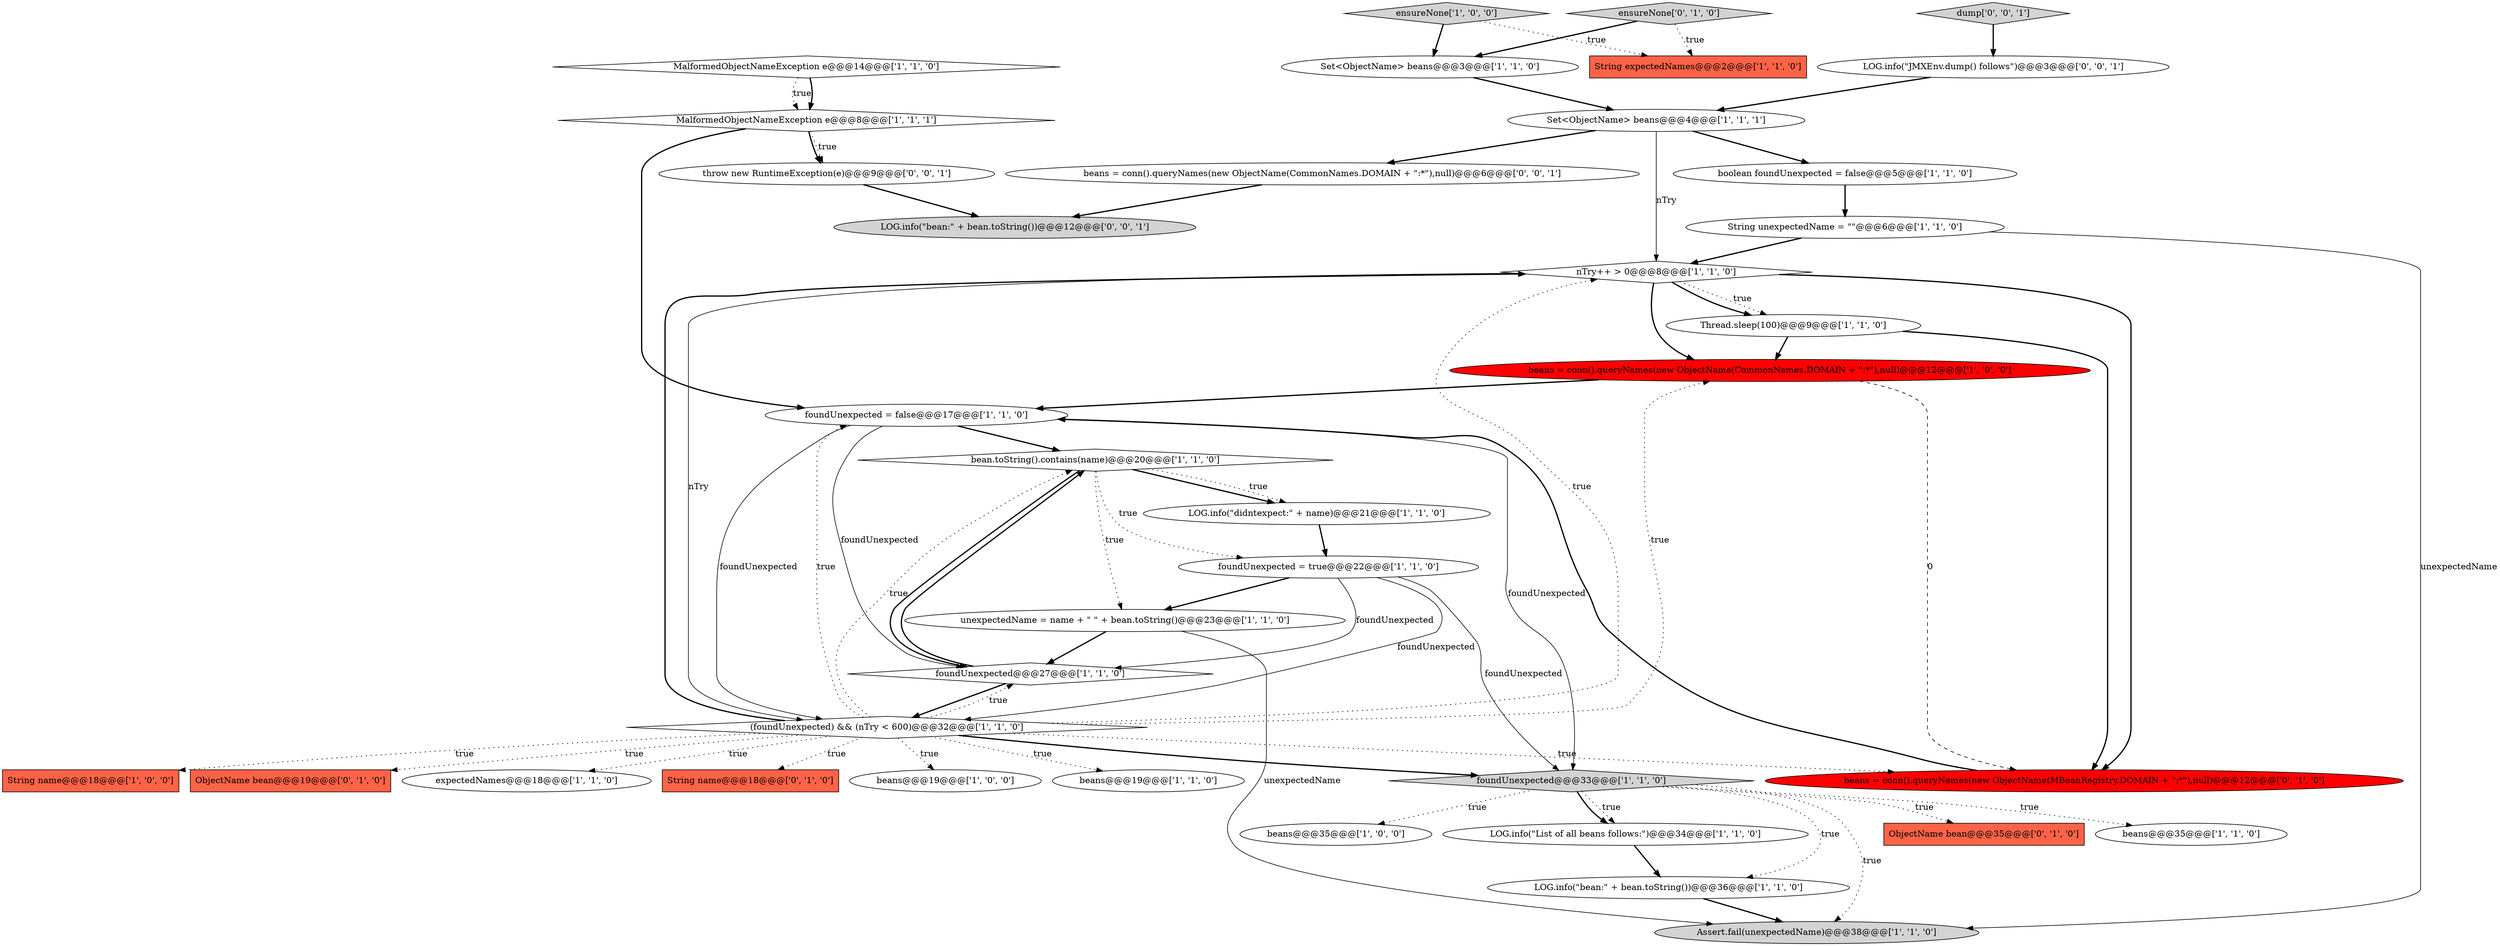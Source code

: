 digraph {
36 [style = filled, label = "LOG.info(\"JMXEnv.dump() follows\")@@@3@@@['0', '0', '1']", fillcolor = white, shape = ellipse image = "AAA0AAABBB3BBB"];
8 [style = filled, label = "String name@@@18@@@['1', '0', '0']", fillcolor = tomato, shape = box image = "AAA0AAABBB1BBB"];
29 [style = filled, label = "ObjectName bean@@@19@@@['0', '1', '0']", fillcolor = tomato, shape = box image = "AAA0AAABBB2BBB"];
13 [style = filled, label = "nTry++ > 0@@@8@@@['1', '1', '0']", fillcolor = white, shape = diamond image = "AAA0AAABBB1BBB"];
21 [style = filled, label = "LOG.info(\"didntexpect:\" + name)@@@21@@@['1', '1', '0']", fillcolor = white, shape = ellipse image = "AAA0AAABBB1BBB"];
26 [style = filled, label = "bean.toString().contains(name)@@@20@@@['1', '1', '0']", fillcolor = white, shape = diamond image = "AAA0AAABBB1BBB"];
25 [style = filled, label = "beans = conn().queryNames(new ObjectName(CommonNames.DOMAIN + \":*\"),null)@@@12@@@['1', '0', '0']", fillcolor = red, shape = ellipse image = "AAA1AAABBB1BBB"];
28 [style = filled, label = "ensureNone['0', '1', '0']", fillcolor = lightgray, shape = diamond image = "AAA0AAABBB2BBB"];
7 [style = filled, label = "String expectedNames@@@2@@@['1', '1', '0']", fillcolor = tomato, shape = box image = "AAA0AAABBB1BBB"];
4 [style = filled, label = "MalformedObjectNameException e@@@8@@@['1', '1', '1']", fillcolor = white, shape = diamond image = "AAA0AAABBB1BBB"];
30 [style = filled, label = "ObjectName bean@@@35@@@['0', '1', '0']", fillcolor = tomato, shape = box image = "AAA0AAABBB2BBB"];
14 [style = filled, label = "expectedNames@@@18@@@['1', '1', '0']", fillcolor = white, shape = ellipse image = "AAA0AAABBB1BBB"];
5 [style = filled, label = "unexpectedName = name + \" \" + bean.toString()@@@23@@@['1', '1', '0']", fillcolor = white, shape = ellipse image = "AAA0AAABBB1BBB"];
27 [style = filled, label = "beans@@@35@@@['1', '1', '0']", fillcolor = white, shape = ellipse image = "AAA0AAABBB1BBB"];
32 [style = filled, label = "String name@@@18@@@['0', '1', '0']", fillcolor = tomato, shape = box image = "AAA0AAABBB2BBB"];
11 [style = filled, label = "foundUnexpected = true@@@22@@@['1', '1', '0']", fillcolor = white, shape = ellipse image = "AAA0AAABBB1BBB"];
18 [style = filled, label = "Thread.sleep(100)@@@9@@@['1', '1', '0']", fillcolor = white, shape = ellipse image = "AAA0AAABBB1BBB"];
35 [style = filled, label = "throw new RuntimeException(e)@@@9@@@['0', '0', '1']", fillcolor = white, shape = ellipse image = "AAA0AAABBB3BBB"];
2 [style = filled, label = "(foundUnexpected) && (nTry < 600)@@@32@@@['1', '1', '0']", fillcolor = white, shape = diamond image = "AAA0AAABBB1BBB"];
1 [style = filled, label = "beans@@@19@@@['1', '0', '0']", fillcolor = white, shape = ellipse image = "AAA0AAABBB1BBB"];
20 [style = filled, label = "foundUnexpected = false@@@17@@@['1', '1', '0']", fillcolor = white, shape = ellipse image = "AAA0AAABBB1BBB"];
16 [style = filled, label = "MalformedObjectNameException e@@@14@@@['1', '1', '0']", fillcolor = white, shape = diamond image = "AAA0AAABBB1BBB"];
23 [style = filled, label = "beans@@@35@@@['1', '0', '0']", fillcolor = white, shape = ellipse image = "AAA0AAABBB1BBB"];
31 [style = filled, label = "beans = conn().queryNames(new ObjectName(MBeanRegistry.DOMAIN + \":*\"),null)@@@12@@@['0', '1', '0']", fillcolor = red, shape = ellipse image = "AAA1AAABBB2BBB"];
34 [style = filled, label = "LOG.info(\"bean:\" + bean.toString())@@@12@@@['0', '0', '1']", fillcolor = lightgray, shape = ellipse image = "AAA0AAABBB3BBB"];
19 [style = filled, label = "String unexpectedName = \"\"@@@6@@@['1', '1', '0']", fillcolor = white, shape = ellipse image = "AAA0AAABBB1BBB"];
3 [style = filled, label = "beans@@@19@@@['1', '1', '0']", fillcolor = white, shape = ellipse image = "AAA0AAABBB1BBB"];
12 [style = filled, label = "foundUnexpected@@@33@@@['1', '1', '0']", fillcolor = lightgray, shape = diamond image = "AAA0AAABBB1BBB"];
22 [style = filled, label = "LOG.info(\"List of all beans follows:\")@@@34@@@['1', '1', '0']", fillcolor = white, shape = ellipse image = "AAA0AAABBB1BBB"];
24 [style = filled, label = "foundUnexpected@@@27@@@['1', '1', '0']", fillcolor = white, shape = diamond image = "AAA0AAABBB1BBB"];
6 [style = filled, label = "Assert.fail(unexpectedName)@@@38@@@['1', '1', '0']", fillcolor = lightgray, shape = ellipse image = "AAA0AAABBB1BBB"];
15 [style = filled, label = "ensureNone['1', '0', '0']", fillcolor = lightgray, shape = diamond image = "AAA0AAABBB1BBB"];
37 [style = filled, label = "beans = conn().queryNames(new ObjectName(CommonNames.DOMAIN + \":*\"),null)@@@6@@@['0', '0', '1']", fillcolor = white, shape = ellipse image = "AAA0AAABBB3BBB"];
33 [style = filled, label = "dump['0', '0', '1']", fillcolor = lightgray, shape = diamond image = "AAA0AAABBB3BBB"];
10 [style = filled, label = "LOG.info(\"bean:\" + bean.toString())@@@36@@@['1', '1', '0']", fillcolor = white, shape = ellipse image = "AAA0AAABBB1BBB"];
9 [style = filled, label = "Set<ObjectName> beans@@@3@@@['1', '1', '0']", fillcolor = white, shape = ellipse image = "AAA0AAABBB1BBB"];
0 [style = filled, label = "boolean foundUnexpected = false@@@5@@@['1', '1', '0']", fillcolor = white, shape = ellipse image = "AAA0AAABBB1BBB"];
17 [style = filled, label = "Set<ObjectName> beans@@@4@@@['1', '1', '1']", fillcolor = white, shape = ellipse image = "AAA0AAABBB1BBB"];
2->20 [style = dotted, label="true"];
2->3 [style = dotted, label="true"];
13->25 [style = bold, label=""];
18->31 [style = bold, label=""];
11->12 [style = solid, label="foundUnexpected"];
4->35 [style = bold, label=""];
13->18 [style = dotted, label="true"];
20->12 [style = solid, label="foundUnexpected"];
13->2 [style = solid, label="nTry"];
24->2 [style = bold, label=""];
20->2 [style = solid, label="foundUnexpected"];
12->23 [style = dotted, label="true"];
2->29 [style = dotted, label="true"];
0->19 [style = bold, label=""];
20->26 [style = bold, label=""];
2->24 [style = dotted, label="true"];
4->35 [style = dotted, label="true"];
28->9 [style = bold, label=""];
9->17 [style = bold, label=""];
11->2 [style = solid, label="foundUnexpected"];
19->6 [style = solid, label="unexpectedName"];
15->7 [style = dotted, label="true"];
26->24 [style = bold, label=""];
17->37 [style = bold, label=""];
16->4 [style = dotted, label="true"];
2->31 [style = dotted, label="true"];
10->6 [style = bold, label=""];
12->30 [style = dotted, label="true"];
2->12 [style = bold, label=""];
2->13 [style = bold, label=""];
26->21 [style = bold, label=""];
2->25 [style = dotted, label="true"];
2->32 [style = dotted, label="true"];
11->24 [style = solid, label="foundUnexpected"];
5->6 [style = solid, label="unexpectedName"];
24->26 [style = bold, label=""];
11->5 [style = bold, label=""];
25->20 [style = bold, label=""];
12->22 [style = dotted, label="true"];
12->27 [style = dotted, label="true"];
17->0 [style = bold, label=""];
20->24 [style = solid, label="foundUnexpected"];
19->13 [style = bold, label=""];
12->10 [style = dotted, label="true"];
21->11 [style = bold, label=""];
12->6 [style = dotted, label="true"];
15->9 [style = bold, label=""];
26->21 [style = dotted, label="true"];
2->1 [style = dotted, label="true"];
5->24 [style = bold, label=""];
37->34 [style = bold, label=""];
33->36 [style = bold, label=""];
28->7 [style = dotted, label="true"];
17->13 [style = solid, label="nTry"];
4->20 [style = bold, label=""];
22->10 [style = bold, label=""];
18->25 [style = bold, label=""];
25->31 [style = dashed, label="0"];
2->26 [style = dotted, label="true"];
2->14 [style = dotted, label="true"];
36->17 [style = bold, label=""];
13->31 [style = bold, label=""];
26->11 [style = dotted, label="true"];
16->4 [style = bold, label=""];
31->20 [style = bold, label=""];
35->34 [style = bold, label=""];
26->5 [style = dotted, label="true"];
12->22 [style = bold, label=""];
2->13 [style = dotted, label="true"];
2->8 [style = dotted, label="true"];
13->18 [style = bold, label=""];
}

